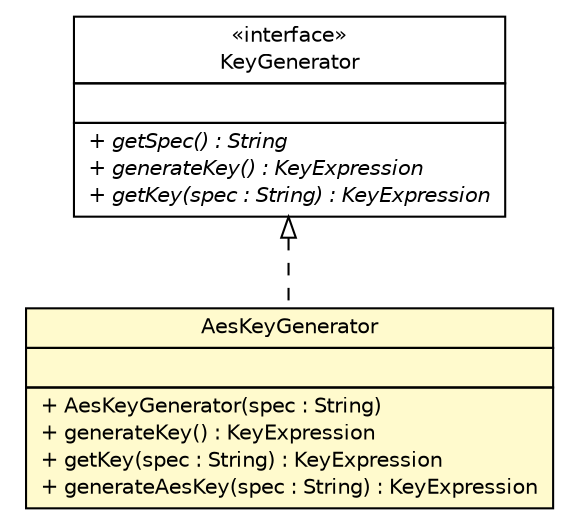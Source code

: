 #!/usr/local/bin/dot
#
# Class diagram 
# Generated by UMLGraph version R5_6-24-gf6e263 (http://www.umlgraph.org/)
#

digraph G {
	edge [fontname="Helvetica",fontsize=10,labelfontname="Helvetica",labelfontsize=10];
	node [fontname="Helvetica",fontsize=10,shape=plaintext];
	nodesep=0.25;
	ranksep=0.5;
	// cn.home1.oss.lib.common.crypto.AesKeyGenerator
	c881 [label=<<table title="cn.home1.oss.lib.common.crypto.AesKeyGenerator" border="0" cellborder="1" cellspacing="0" cellpadding="2" port="p" bgcolor="lemonChiffon" href="./AesKeyGenerator.html">
		<tr><td><table border="0" cellspacing="0" cellpadding="1">
<tr><td align="center" balign="center"> AesKeyGenerator </td></tr>
		</table></td></tr>
		<tr><td><table border="0" cellspacing="0" cellpadding="1">
<tr><td align="left" balign="left">  </td></tr>
		</table></td></tr>
		<tr><td><table border="0" cellspacing="0" cellpadding="1">
<tr><td align="left" balign="left"> + AesKeyGenerator(spec : String) </td></tr>
<tr><td align="left" balign="left"> + generateKey() : KeyExpression </td></tr>
<tr><td align="left" balign="left"> + getKey(spec : String) : KeyExpression </td></tr>
<tr><td align="left" balign="left"> + generateAesKey(spec : String) : KeyExpression </td></tr>
		</table></td></tr>
		</table>>, URL="./AesKeyGenerator.html", fontname="Helvetica", fontcolor="black", fontsize=10.0];
	// cn.home1.oss.lib.common.crypto.KeyGenerator
	c908 [label=<<table title="cn.home1.oss.lib.common.crypto.KeyGenerator" border="0" cellborder="1" cellspacing="0" cellpadding="2" port="p" href="./KeyGenerator.html">
		<tr><td><table border="0" cellspacing="0" cellpadding="1">
<tr><td align="center" balign="center"> &#171;interface&#187; </td></tr>
<tr><td align="center" balign="center"> KeyGenerator </td></tr>
		</table></td></tr>
		<tr><td><table border="0" cellspacing="0" cellpadding="1">
<tr><td align="left" balign="left">  </td></tr>
		</table></td></tr>
		<tr><td><table border="0" cellspacing="0" cellpadding="1">
<tr><td align="left" balign="left"><font face="Helvetica-Oblique" point-size="10.0"> + getSpec() : String </font></td></tr>
<tr><td align="left" balign="left"><font face="Helvetica-Oblique" point-size="10.0"> + generateKey() : KeyExpression </font></td></tr>
<tr><td align="left" balign="left"><font face="Helvetica-Oblique" point-size="10.0"> + getKey(spec : String) : KeyExpression </font></td></tr>
		</table></td></tr>
		</table>>, URL="./KeyGenerator.html", fontname="Helvetica", fontcolor="black", fontsize=10.0];
	//cn.home1.oss.lib.common.crypto.AesKeyGenerator implements cn.home1.oss.lib.common.crypto.KeyGenerator
	c908:p -> c881:p [dir=back,arrowtail=empty,style=dashed];
}

